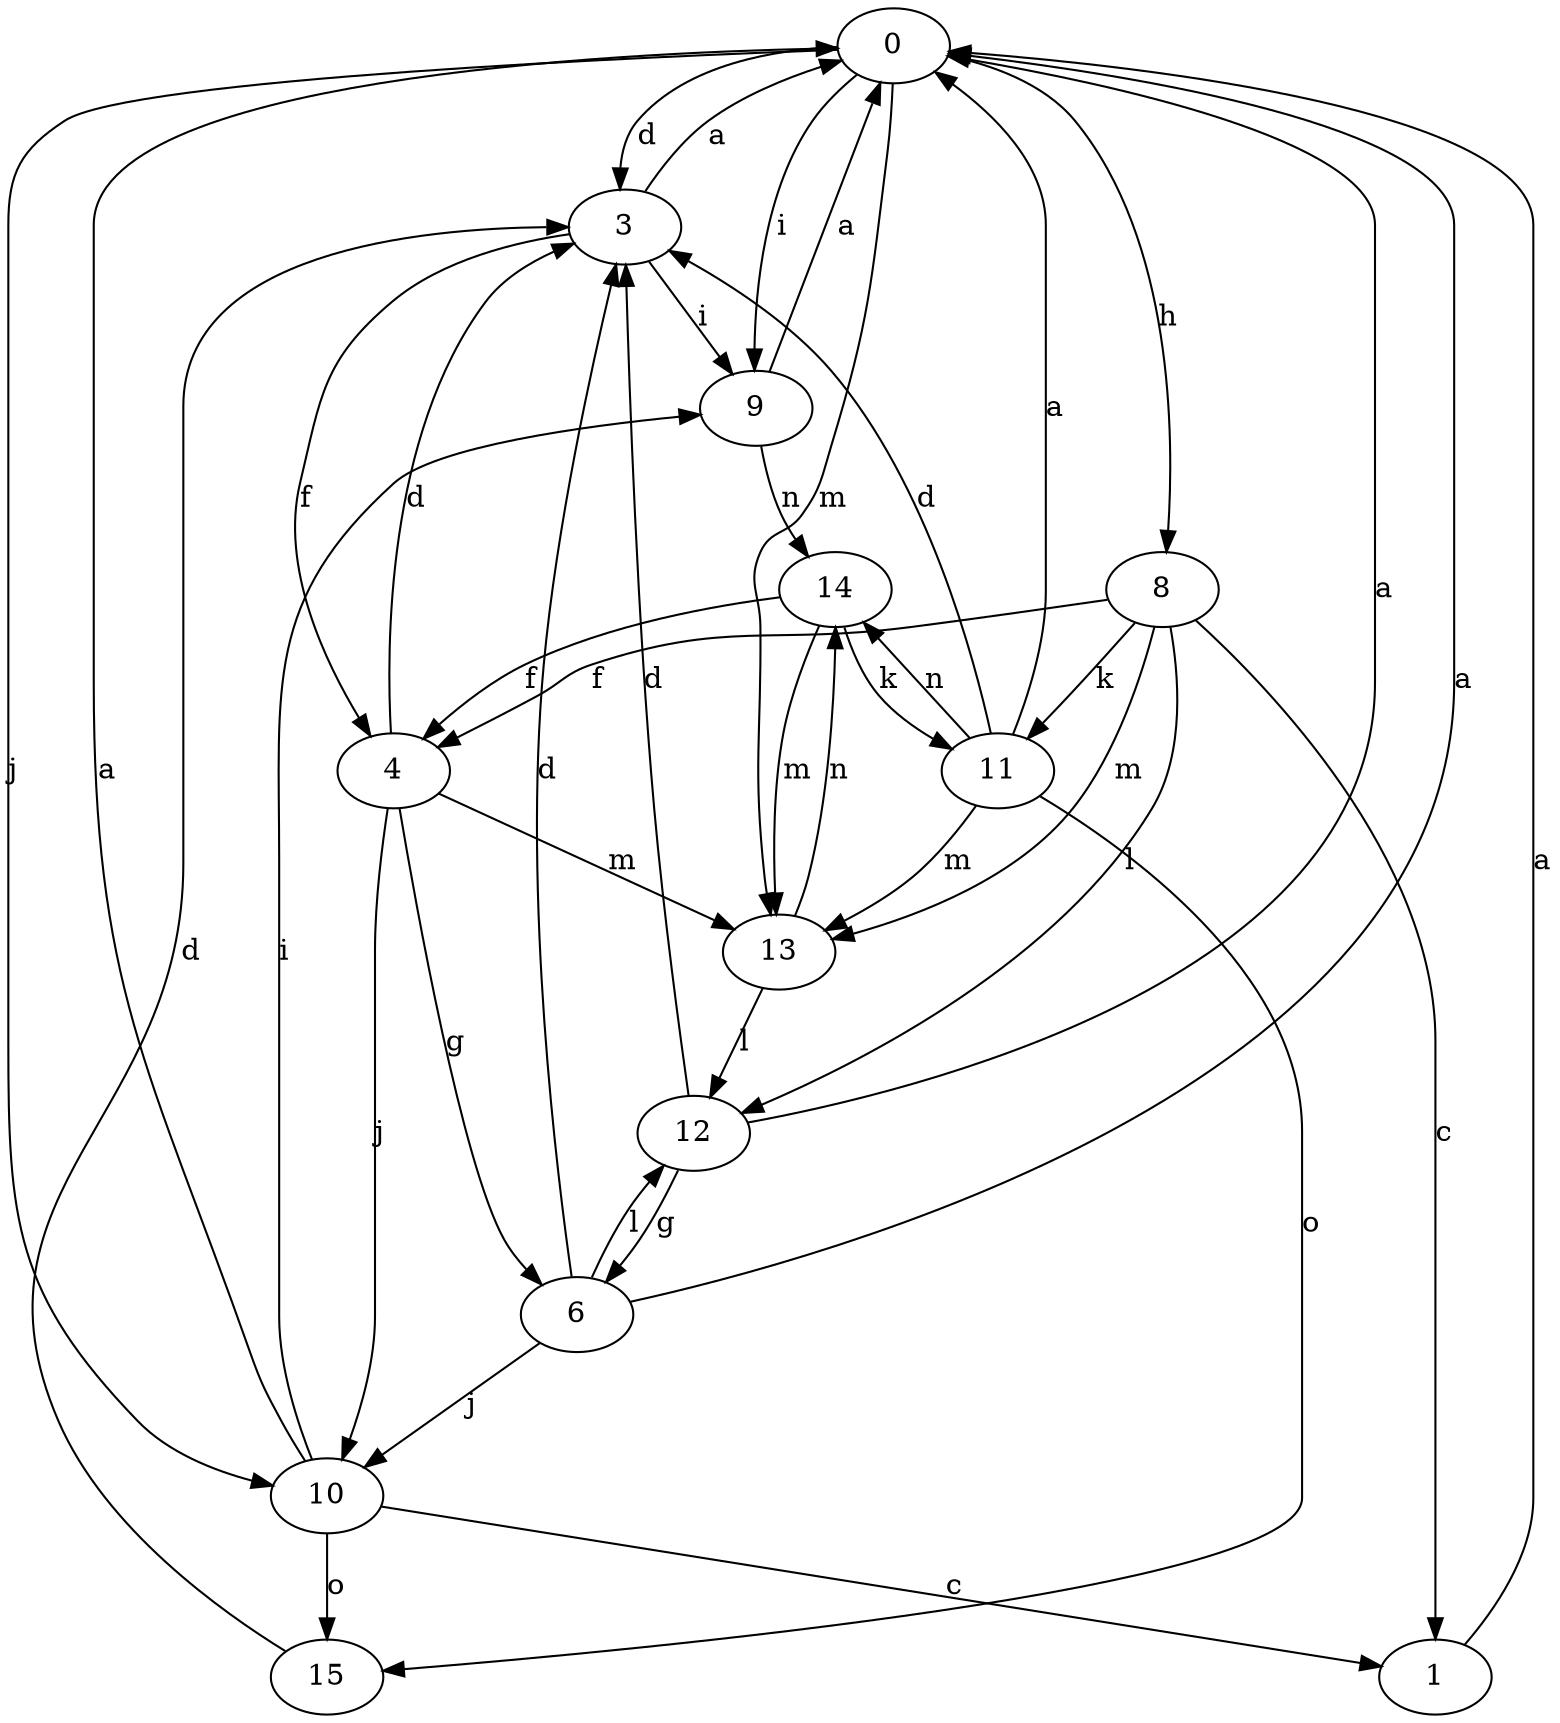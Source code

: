 strict digraph  {
0;
1;
3;
4;
6;
8;
9;
10;
11;
12;
13;
14;
15;
0 -> 3  [label=d];
0 -> 8  [label=h];
0 -> 9  [label=i];
0 -> 10  [label=j];
0 -> 13  [label=m];
1 -> 0  [label=a];
3 -> 0  [label=a];
3 -> 4  [label=f];
3 -> 9  [label=i];
4 -> 3  [label=d];
4 -> 6  [label=g];
4 -> 10  [label=j];
4 -> 13  [label=m];
6 -> 0  [label=a];
6 -> 3  [label=d];
6 -> 10  [label=j];
6 -> 12  [label=l];
8 -> 1  [label=c];
8 -> 4  [label=f];
8 -> 11  [label=k];
8 -> 12  [label=l];
8 -> 13  [label=m];
9 -> 0  [label=a];
9 -> 14  [label=n];
10 -> 0  [label=a];
10 -> 1  [label=c];
10 -> 9  [label=i];
10 -> 15  [label=o];
11 -> 0  [label=a];
11 -> 3  [label=d];
11 -> 13  [label=m];
11 -> 14  [label=n];
11 -> 15  [label=o];
12 -> 0  [label=a];
12 -> 3  [label=d];
12 -> 6  [label=g];
13 -> 12  [label=l];
13 -> 14  [label=n];
14 -> 4  [label=f];
14 -> 11  [label=k];
14 -> 13  [label=m];
15 -> 3  [label=d];
}
